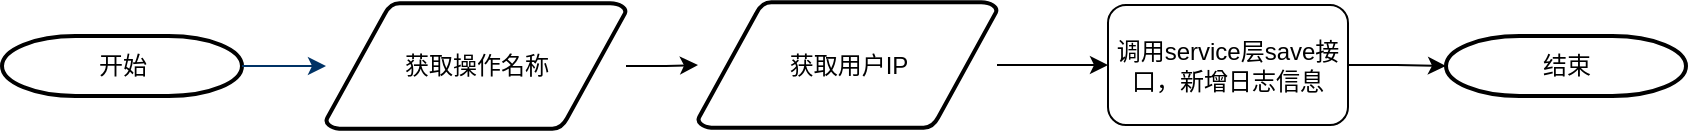 <mxfile version="27.1.4">
  <diagram name="第 1 页" id="mgjdfwV87sD4iu_dyT5_">
    <mxGraphModel dx="946" dy="607" grid="0" gridSize="10" guides="1" tooltips="1" connect="1" arrows="1" fold="1" page="1" pageScale="1" pageWidth="827" pageHeight="1169" math="0" shadow="0">
      <root>
        <mxCell id="0" />
        <mxCell id="1" parent="0" />
        <mxCell id="uLvUj2W3mAGPU_qv6HFf-224" value="开始" style="shape=mxgraph.flowchart.terminator;strokeWidth=2;gradientColor=none;gradientDirection=north;fontStyle=0;html=1;" vertex="1" parent="1">
          <mxGeometry x="547" y="637" width="120" height="30" as="geometry" />
        </mxCell>
        <mxCell id="uLvUj2W3mAGPU_qv6HFf-225" value="" style="edgeStyle=orthogonalEdgeStyle;rounded=0;orthogonalLoop=1;jettySize=auto;html=1;" edge="1" parent="1" source="uLvUj2W3mAGPU_qv6HFf-226" target="uLvUj2W3mAGPU_qv6HFf-232">
          <mxGeometry relative="1" as="geometry" />
        </mxCell>
        <mxCell id="uLvUj2W3mAGPU_qv6HFf-226" value="获取操作名称" style="shape=mxgraph.flowchart.data;strokeWidth=2;gradientColor=none;gradientDirection=north;fontStyle=0;html=1;" vertex="1" parent="1">
          <mxGeometry x="709" y="620.5" width="150" height="63" as="geometry" />
        </mxCell>
        <mxCell id="uLvUj2W3mAGPU_qv6HFf-227" style="fontStyle=1;strokeColor=#003366;strokeWidth=1;html=1;" edge="1" parent="1" source="uLvUj2W3mAGPU_qv6HFf-224" target="uLvUj2W3mAGPU_qv6HFf-226">
          <mxGeometry relative="1" as="geometry" />
        </mxCell>
        <mxCell id="uLvUj2W3mAGPU_qv6HFf-228" value="结束" style="shape=mxgraph.flowchart.terminator;strokeWidth=2;gradientColor=none;gradientDirection=north;fontStyle=0;html=1;" vertex="1" parent="1">
          <mxGeometry x="1269" y="637" width="120" height="30" as="geometry" />
        </mxCell>
        <mxCell id="uLvUj2W3mAGPU_qv6HFf-229" value="" style="edgeStyle=orthogonalEdgeStyle;rounded=0;orthogonalLoop=1;jettySize=auto;html=1;exitX=1;exitY=0.5;exitDx=0;exitDy=0;" edge="1" parent="1" source="uLvUj2W3mAGPU_qv6HFf-230" target="uLvUj2W3mAGPU_qv6HFf-228">
          <mxGeometry relative="1" as="geometry" />
        </mxCell>
        <mxCell id="uLvUj2W3mAGPU_qv6HFf-230" value="调用service层save接口，新增日志信息" style="rounded=1;whiteSpace=wrap;html=1;" vertex="1" parent="1">
          <mxGeometry x="1100" y="621.5" width="120" height="60" as="geometry" />
        </mxCell>
        <mxCell id="uLvUj2W3mAGPU_qv6HFf-231" style="edgeStyle=orthogonalEdgeStyle;rounded=0;orthogonalLoop=1;jettySize=auto;html=1;entryX=0;entryY=0.5;entryDx=0;entryDy=0;" edge="1" parent="1" source="uLvUj2W3mAGPU_qv6HFf-232" target="uLvUj2W3mAGPU_qv6HFf-230">
          <mxGeometry relative="1" as="geometry" />
        </mxCell>
        <mxCell id="uLvUj2W3mAGPU_qv6HFf-232" value="获取用户IP" style="shape=mxgraph.flowchart.data;strokeWidth=2;gradientColor=none;gradientDirection=north;fontStyle=0;html=1;" vertex="1" parent="1">
          <mxGeometry x="895" y="620" width="149.5" height="63" as="geometry" />
        </mxCell>
      </root>
    </mxGraphModel>
  </diagram>
</mxfile>
